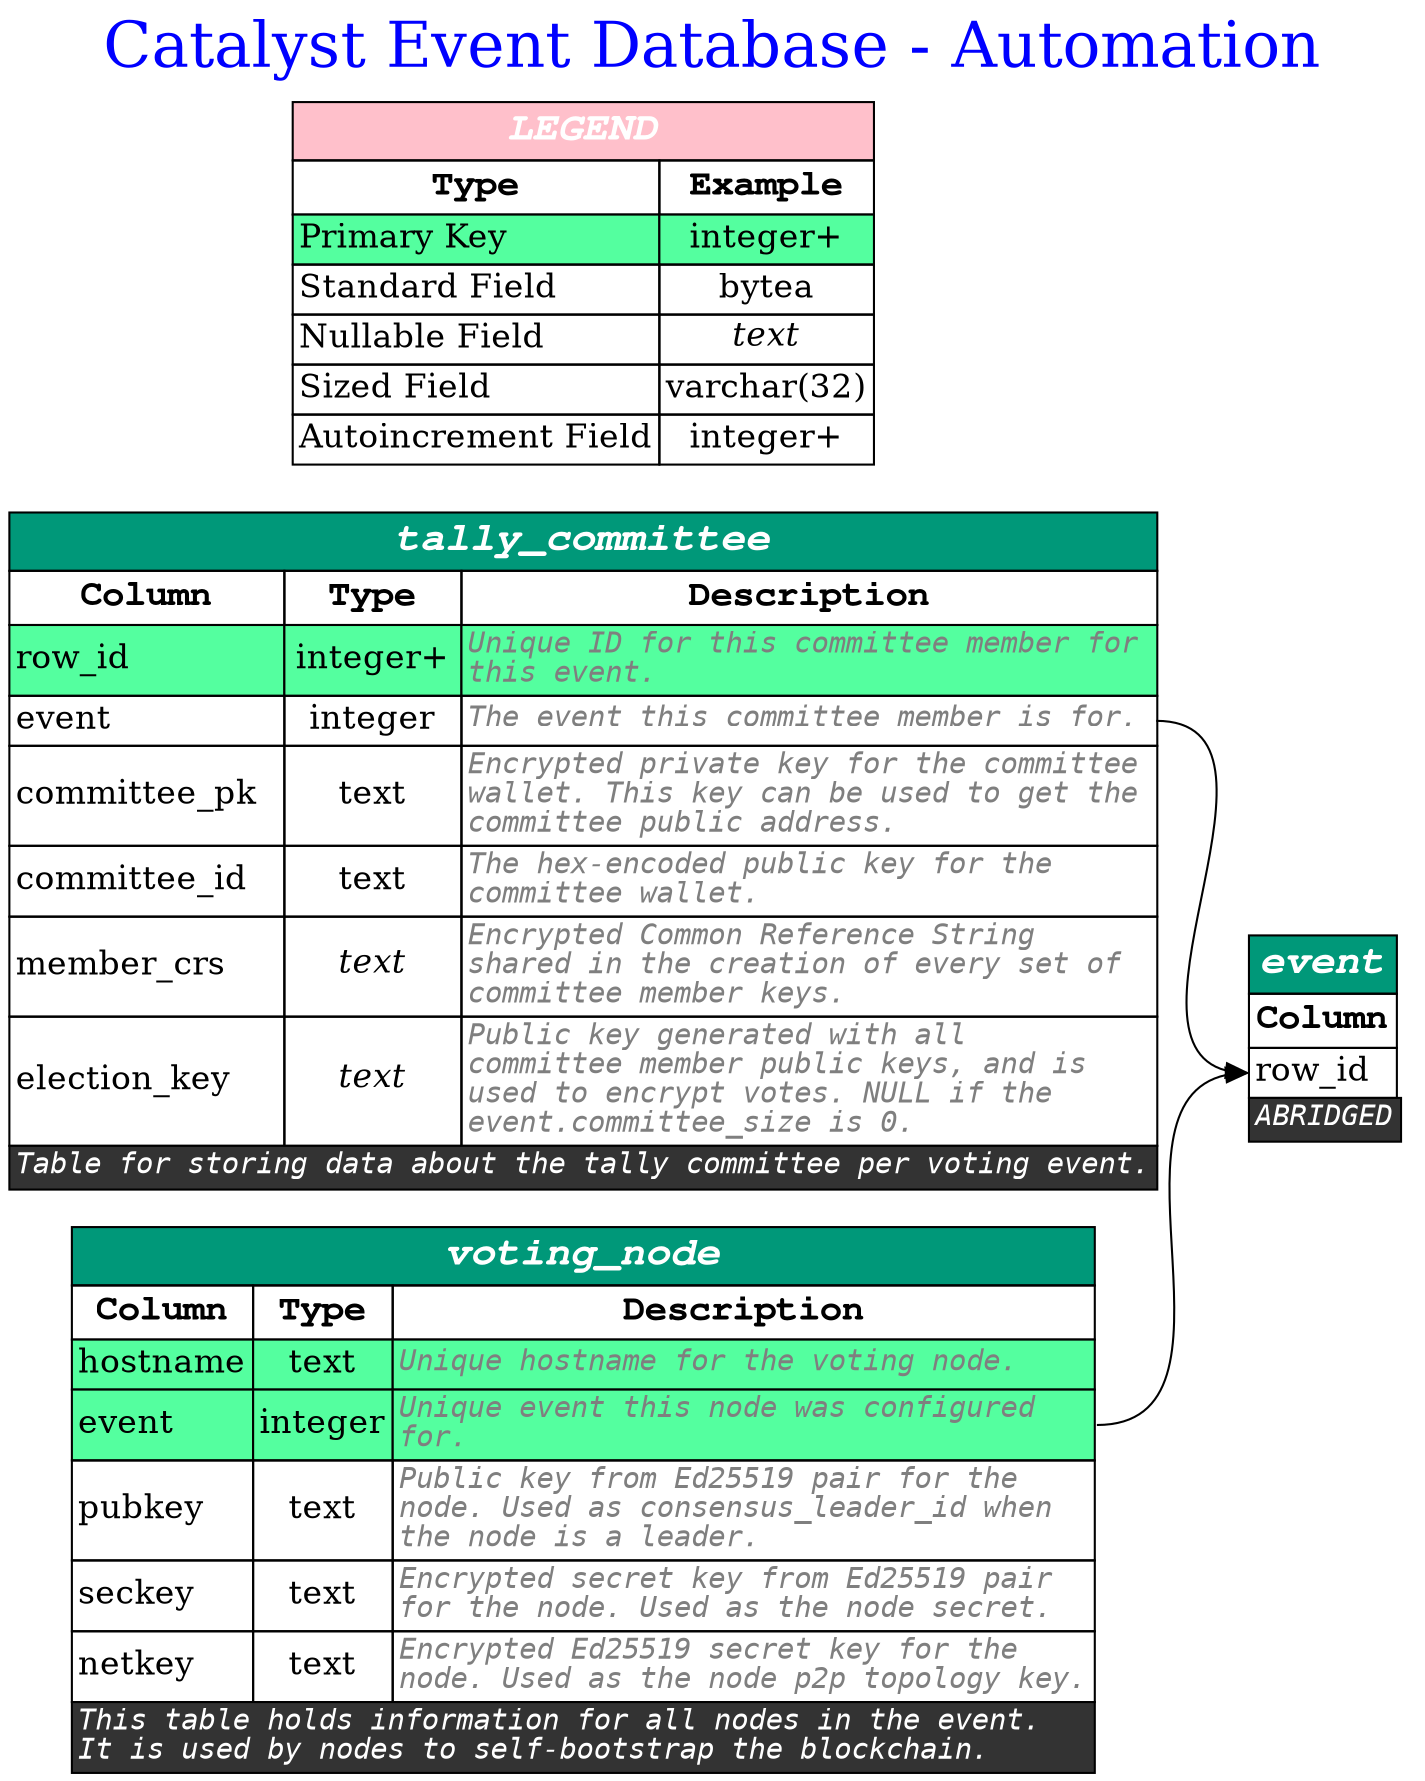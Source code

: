 digraph erd {

    
    label = "Catalyst Event Database - Automation"
    labelloc = t
    fontsize = 30
    fontcolor = blue
    

    graph [
        rankdir = "LR"
    ];

    node [
        fontsize = "16"
        shape = "plaintext"
    ];

    edge [
    ];

    
        

    "tally_committee" [shape=plain label=<
        <table border='0' cellborder='1' cellspacing='0' >
            <tr>
                <td colspan='3' bgcolor='#009879' port='__title'><font color='white' face='Courier bold italic' point-size='20'><b>tally_committee</b></font></td>
            </tr>
            <tr>
                <td><font color='black' face='Courier bold' point-size='18' ><b>Column</b></font></td>
                <td><font color='black' face='Courier bold' point-size='18' ><b>Type</b></font></td>
                <td><font color='black' face='Courier bold' point-size='18' ><b>Description</b></font></td>
            </tr>

            
            <tr>
                <td port="row_id" bgcolor="seagreen1" align='text'><font>row_id</font><br align='left'/></td>
                <td  bgcolor="seagreen1" ><font>integer+</font></td>
                <td port="row_id_out" bgcolor="seagreen1" align='text'><font color='grey50' face='Monospace' point-size='14' ><i>Unique ID for this committee member for<br align='left'/>this event.</i><br align="left"/></font></td>
            </tr>
            
            <tr>
                <td port="event"  align='text'><font>event</font><br align='left'/></td>
                <td   ><font>integer</font></td>
                <td port="event_out"  align='text'><font color='grey50' face='Monospace' point-size='14' ><i>The event this committee member is for.</i><br align="left"/></font></td>
            </tr>
            
            <tr>
                <td port="committee_pk"  align='text'><font>committee_pk</font><br align='left'/></td>
                <td   ><font>text</font></td>
                <td port="committee_pk_out"  align='text'><font color='grey50' face='Monospace' point-size='14' ><i>Encrypted private key for the committee<br align='left'/>wallet. This key can be used to get the<br align='left'/>committee public address.</i><br align="left"/></font></td>
            </tr>
            
            <tr>
                <td port="committee_id"  align='text'><font>committee_id</font><br align='left'/></td>
                <td   ><font>text</font></td>
                <td port="committee_id_out"  align='text'><font color='grey50' face='Monospace' point-size='14' ><i>The hex-encoded public key for the<br align='left'/>committee wallet.</i><br align="left"/></font></td>
            </tr>
            
            <tr>
                <td port="member_crs"  align='text'><font>member_crs</font><br align='left'/></td>
                <td   ><font><i>text</i></font></td>
                <td port="member_crs_out"  align='text'><font color='grey50' face='Monospace' point-size='14' ><i>Encrypted Common Reference String<br align='left'/>shared in the creation of every set of<br align='left'/>committee member keys.</i><br align="left"/></font></td>
            </tr>
            
            <tr>
                <td port="election_key"  align='text'><font>election_key</font><br align='left'/></td>
                <td   ><font><i>text</i></font></td>
                <td port="election_key_out"  align='text'><font color='grey50' face='Monospace' point-size='14' ><i>Public key generated with all<br align='left'/>committee member public keys, and is<br align='left'/>used to encrypt votes. NULL if the<br align='left'/>event.committee_size is 0.</i><br align="left"/></font></td>
            </tr>
            

            
            <tr>
                <td colspan='3' bgcolor="grey20" align='text'><font color='white' face='Monospace' point-size='14'><i>Table for storing data about the tally committee per voting event.</i><br align="left"/></font></td>
            </tr>
            

        </table>
    >];

        
    
        

    "voting_node" [shape=plain label=<
        <table border='0' cellborder='1' cellspacing='0' >
            <tr>
                <td colspan='3' bgcolor='#009879' port='__title'><font color='white' face='Courier bold italic' point-size='20'><b>voting_node</b></font></td>
            </tr>
            <tr>
                <td><font color='black' face='Courier bold' point-size='18' ><b>Column</b></font></td>
                <td><font color='black' face='Courier bold' point-size='18' ><b>Type</b></font></td>
                <td><font color='black' face='Courier bold' point-size='18' ><b>Description</b></font></td>
            </tr>

            
            <tr>
                <td port="hostname" bgcolor="seagreen1" align='text'><font>hostname</font><br align='left'/></td>
                <td  bgcolor="seagreen1" ><font>text</font></td>
                <td port="hostname_out" bgcolor="seagreen1" align='text'><font color='grey50' face='Monospace' point-size='14' ><i>Unique hostname for the voting node.</i><br align="left"/></font></td>
            </tr>
            
            <tr>
                <td port="event" bgcolor="seagreen1" align='text'><font>event</font><br align='left'/></td>
                <td  bgcolor="seagreen1" ><font>integer</font></td>
                <td port="event_out" bgcolor="seagreen1" align='text'><font color='grey50' face='Monospace' point-size='14' ><i>Unique event this node was configured<br align='left'/>for.</i><br align="left"/></font></td>
            </tr>
            
            <tr>
                <td port="pubkey"  align='text'><font>pubkey</font><br align='left'/></td>
                <td   ><font>text</font></td>
                <td port="pubkey_out"  align='text'><font color='grey50' face='Monospace' point-size='14' ><i>Public key from Ed25519 pair for the<br align='left'/>node. Used as consensus_leader_id when<br align='left'/>the node is a leader.</i><br align="left"/></font></td>
            </tr>
            
            <tr>
                <td port="seckey"  align='text'><font>seckey</font><br align='left'/></td>
                <td   ><font>text</font></td>
                <td port="seckey_out"  align='text'><font color='grey50' face='Monospace' point-size='14' ><i>Encrypted secret key from Ed25519 pair<br align='left'/>for the node. Used as the node secret.</i><br align="left"/></font></td>
            </tr>
            
            <tr>
                <td port="netkey"  align='text'><font>netkey</font><br align='left'/></td>
                <td   ><font>text</font></td>
                <td port="netkey_out"  align='text'><font color='grey50' face='Monospace' point-size='14' ><i>Encrypted Ed25519 secret key for the<br align='left'/>node. Used as the node p2p topology key.</i><br align="left"/></font></td>
            </tr>
            

            
            <tr>
                <td colspan='3' bgcolor="grey20" align='text'><font color='white' face='Monospace' point-size='14'><i>This table holds information for all nodes in the event.<br align='left'/>It is used by nodes to self-bootstrap the blockchain.</i><br align="left"/></font></td>
            </tr>
            

        </table>
    >];

        
    

    

    "event" [label=<
        <table border='0' cellborder='1' cellspacing='0'>
            <tr>
                <td bgcolor='#009879' port='__title'><font color='white' face='Courier bold italic' point-size='20'><b>event</b></font></td>
            </tr>
            <tr>
                <td><font color='black' face='Courier bold' point-size='18' ><b>Column</b></font></td>
            </tr>

            
            <tr>
                <td port="row_id"  align='text'><font>row_id</font><br align='left'/></td>
            </tr>
            

            <tr>
                <td colspan='3' bgcolor="grey20" align='text'><font color='white' face='Monospace' point-size='14'><i>ABRIDGED</i><br align="left"/></font></td>
            </tr>
        </table>
    >];

    


    "LEGEND" [label=<
        <table border='0' cellborder='1' cellspacing='0'>
            <tr>
                <td colspan='2' bgcolor='Pink' port='__title'><font color='white' face='Courier bold italic' point-size='20'><b>LEGEND</b></font></td>
            </tr>
            <tr>
                <td><font color='black' face='Courier bold' point-size='18'><b>Type</b></font></td>
                <td><font color='black' face='Courier bold' point-size='18'><b>Example</b></font></td>
            </tr>

            <tr>
                <td align='text' bgcolor="seagreen1" ><font>Primary Key</font><br align='left'/></td>
                <td  bgcolor="seagreen1" ><font>integer+</font></td>
            </tr>


            <tr>
                <td align='text'><font>Standard Field</font><br align='left'/></td>
                <td><font>bytea</font></td>
            </tr>

            <tr>
                <td align='text'><font>Nullable Field</font><br align='left'/></td>
                <td><font><i>text</i></font></td>
            </tr>

            <tr>
                <td align='text'><font>Sized Field</font><br align='left'/></td>
                <td><font>varchar(32)</font></td>
            </tr>

            <tr>
                <td align='text'><font>Autoincrement Field</font><br align='left'/></td>
                <td><font>integer+</font></td>
            </tr>

        </table>
    >];

    
    "voting_node":"event_out" -> "event":"row_id"
    
    "tally_committee":"event_out" -> "event":"row_id"
    


}
